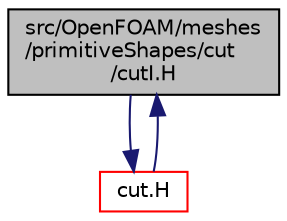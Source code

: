 digraph "src/OpenFOAM/meshes/primitiveShapes/cut/cutI.H"
{
  bgcolor="transparent";
  edge [fontname="Helvetica",fontsize="10",labelfontname="Helvetica",labelfontsize="10"];
  node [fontname="Helvetica",fontsize="10",shape=record];
  Node1 [label="src/OpenFOAM/meshes\l/primitiveShapes/cut\l/cutI.H",height=0.2,width=0.4,color="black", fillcolor="grey75", style="filled" fontcolor="black"];
  Node1 -> Node2 [color="midnightblue",fontsize="10",style="solid",fontname="Helvetica"];
  Node2 [label="cut.H",height=0.2,width=0.4,color="red",URL="$src_2OpenFOAM_2meshes_2primitiveShapes_2cut_2cut_8H.html",tooltip="Functions for cutting triangles and tetrahedra. Generic operations are applied to each half of a cut..."];
  Node2 -> Node1 [color="midnightblue",fontsize="10",style="solid",fontname="Helvetica"];
}
